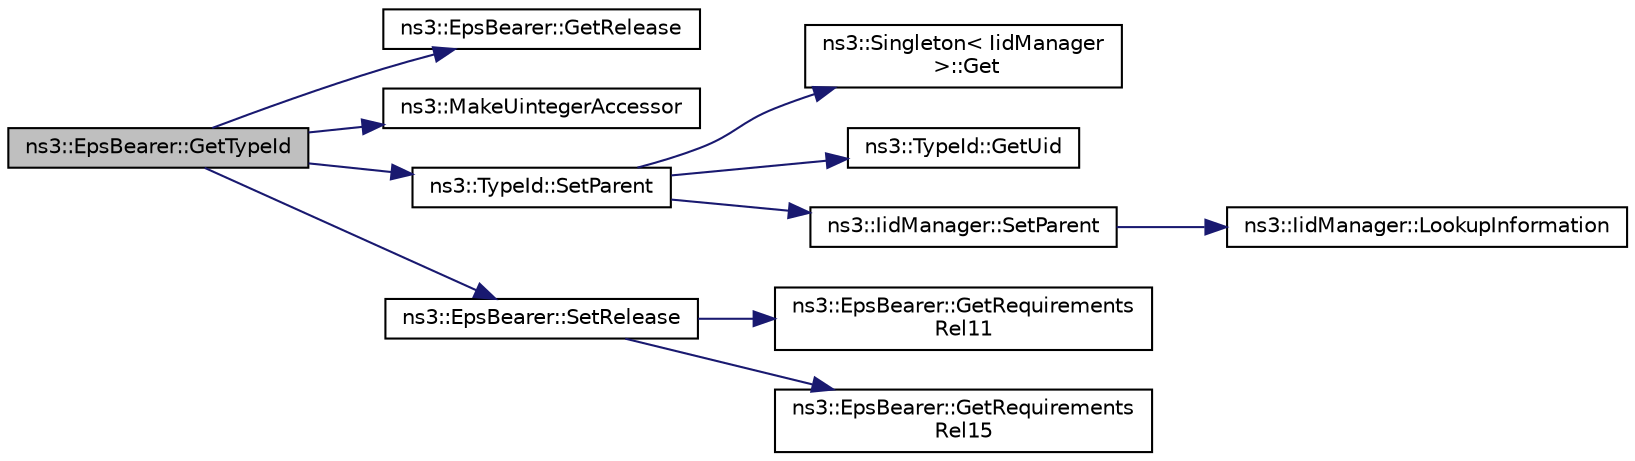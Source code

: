 digraph "ns3::EpsBearer::GetTypeId"
{
 // LATEX_PDF_SIZE
  edge [fontname="Helvetica",fontsize="10",labelfontname="Helvetica",labelfontsize="10"];
  node [fontname="Helvetica",fontsize="10",shape=record];
  rankdir="LR";
  Node1 [label="ns3::EpsBearer::GetTypeId",height=0.2,width=0.4,color="black", fillcolor="grey75", style="filled", fontcolor="black",tooltip="Get the type ID."];
  Node1 -> Node2 [color="midnightblue",fontsize="10",style="solid",fontname="Helvetica"];
  Node2 [label="ns3::EpsBearer::GetRelease",height=0.2,width=0.4,color="black", fillcolor="white", style="filled",URL="$classns3_1_1_eps_bearer.html#a50919484d0885938bc3c14af644b4d6b",tooltip="GetRelease."];
  Node1 -> Node3 [color="midnightblue",fontsize="10",style="solid",fontname="Helvetica"];
  Node3 [label="ns3::MakeUintegerAccessor",height=0.2,width=0.4,color="black", fillcolor="white", style="filled",URL="$group__attribute___uinteger.html#gab877334ef73a924b42b65179d87d7244",tooltip="Create an AttributeAccessor for a class data member, or a lone class get functor or set method."];
  Node1 -> Node4 [color="midnightblue",fontsize="10",style="solid",fontname="Helvetica"];
  Node4 [label="ns3::TypeId::SetParent",height=0.2,width=0.4,color="black", fillcolor="white", style="filled",URL="$classns3_1_1_type_id.html#abaaca67ab7d2471067e7c275df0f7309",tooltip="Set the parent TypeId."];
  Node4 -> Node5 [color="midnightblue",fontsize="10",style="solid",fontname="Helvetica"];
  Node5 [label="ns3::Singleton\< IidManager\l \>::Get",height=0.2,width=0.4,color="black", fillcolor="white", style="filled",URL="$classns3_1_1_singleton.html#a80a2cd3c25a27ea72add7a9f7a141ffa",tooltip="Get a pointer to the singleton instance."];
  Node4 -> Node6 [color="midnightblue",fontsize="10",style="solid",fontname="Helvetica"];
  Node6 [label="ns3::TypeId::GetUid",height=0.2,width=0.4,color="black", fillcolor="white", style="filled",URL="$classns3_1_1_type_id.html#a429535085325d6f926724771446d9047",tooltip="Get the internal id of this TypeId."];
  Node4 -> Node7 [color="midnightblue",fontsize="10",style="solid",fontname="Helvetica"];
  Node7 [label="ns3::IidManager::SetParent",height=0.2,width=0.4,color="black", fillcolor="white", style="filled",URL="$classns3_1_1_iid_manager.html#a4042931260554c907699367b6811426f",tooltip="Set the parent of a type id."];
  Node7 -> Node8 [color="midnightblue",fontsize="10",style="solid",fontname="Helvetica"];
  Node8 [label="ns3::IidManager::LookupInformation",height=0.2,width=0.4,color="black", fillcolor="white", style="filled",URL="$classns3_1_1_iid_manager.html#a84af06b798b21fa700469a3ac5f65f3f",tooltip="Retrieve the information record for a type."];
  Node1 -> Node9 [color="midnightblue",fontsize="10",style="solid",fontname="Helvetica"];
  Node9 [label="ns3::EpsBearer::SetRelease",height=0.2,width=0.4,color="black", fillcolor="white", style="filled",URL="$classns3_1_1_eps_bearer.html#a0b9c88715d0ab76e1b39c573f7cd2b12",tooltip="SetRelease."];
  Node9 -> Node10 [color="midnightblue",fontsize="10",style="solid",fontname="Helvetica"];
  Node10 [label="ns3::EpsBearer::GetRequirements\lRel11",height=0.2,width=0.4,color="black", fillcolor="white", style="filled",URL="$classns3_1_1_eps_bearer.html#a17aaf22a1fb3033599c8ffc105252625",tooltip="Retrieve requirements for Rel."];
  Node9 -> Node11 [color="midnightblue",fontsize="10",style="solid",fontname="Helvetica"];
  Node11 [label="ns3::EpsBearer::GetRequirements\lRel15",height=0.2,width=0.4,color="black", fillcolor="white", style="filled",URL="$classns3_1_1_eps_bearer.html#a0b1605fd43d1a37a34cb2731f2e08d3a",tooltip="Retrieve requirements for Rel."];
}
